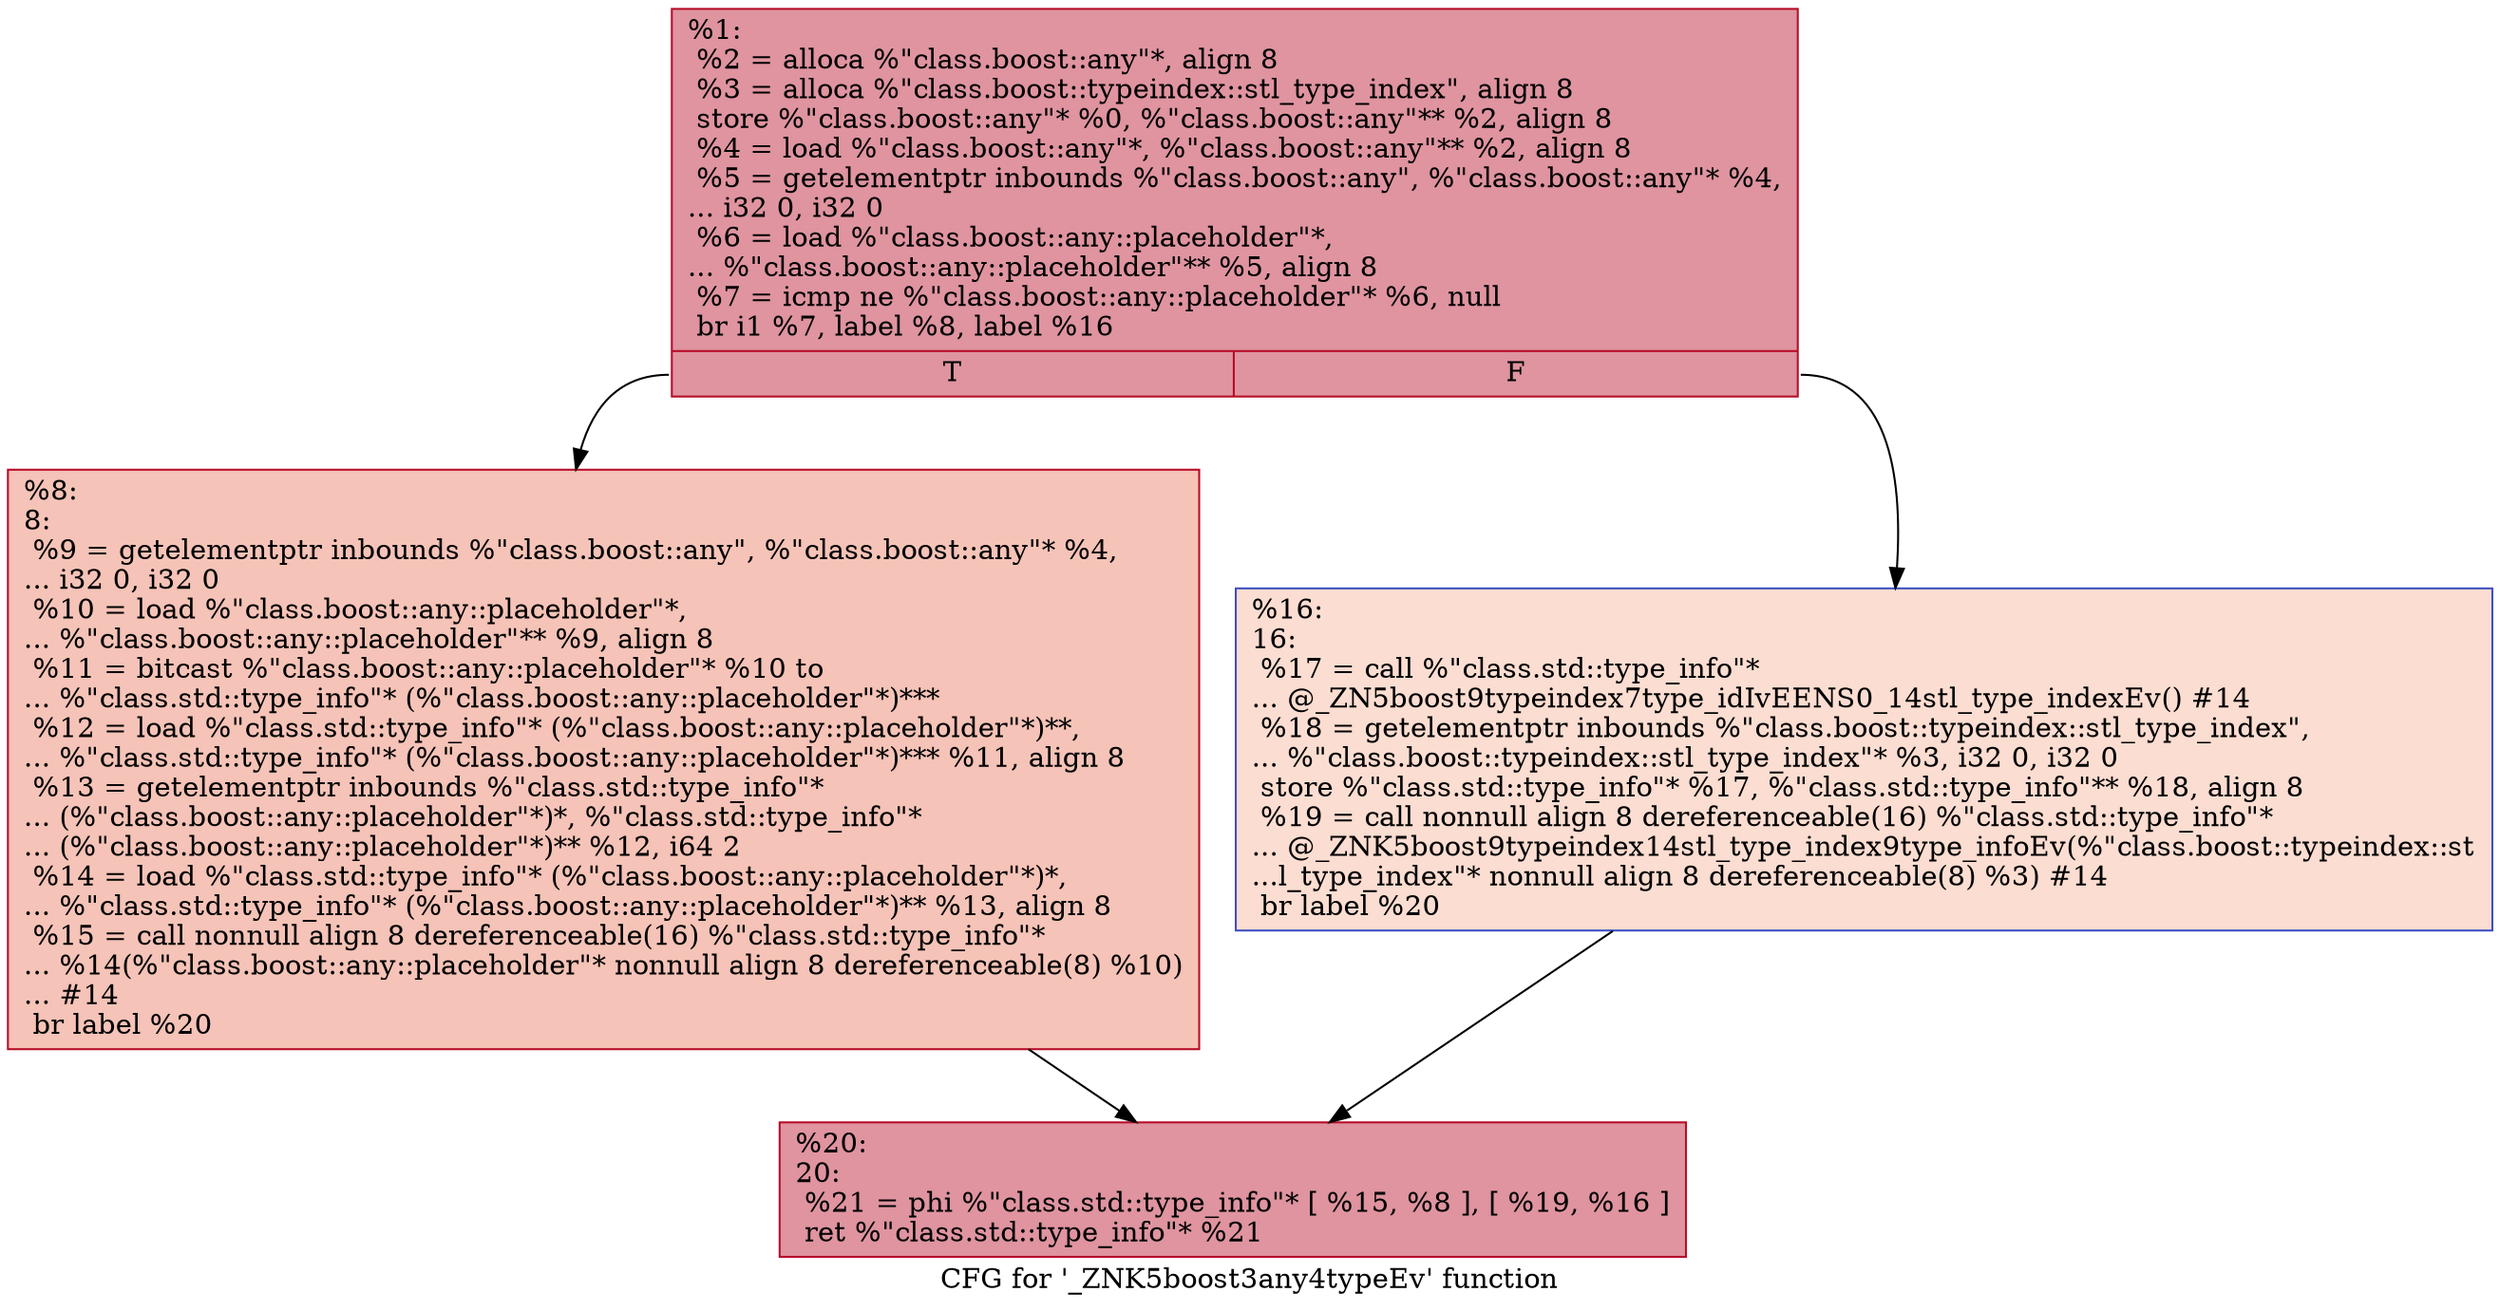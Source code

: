 digraph "CFG for '_ZNK5boost3any4typeEv' function" {
	label="CFG for '_ZNK5boost3any4typeEv' function";

	Node0x55aa9bb5f430 [shape=record,color="#b70d28ff", style=filled, fillcolor="#b70d2870",label="{%1:\l  %2 = alloca %\"class.boost::any\"*, align 8\l  %3 = alloca %\"class.boost::typeindex::stl_type_index\", align 8\l  store %\"class.boost::any\"* %0, %\"class.boost::any\"** %2, align 8\l  %4 = load %\"class.boost::any\"*, %\"class.boost::any\"** %2, align 8\l  %5 = getelementptr inbounds %\"class.boost::any\", %\"class.boost::any\"* %4,\l... i32 0, i32 0\l  %6 = load %\"class.boost::any::placeholder\"*,\l... %\"class.boost::any::placeholder\"** %5, align 8\l  %7 = icmp ne %\"class.boost::any::placeholder\"* %6, null\l  br i1 %7, label %8, label %16\l|{<s0>T|<s1>F}}"];
	Node0x55aa9bb5f430:s0 -> Node0x55aa9bb69100;
	Node0x55aa9bb5f430:s1 -> Node0x55aa9bb69150;
	Node0x55aa9bb69100 [shape=record,color="#b70d28ff", style=filled, fillcolor="#e8765c70",label="{%8:\l8:                                                \l  %9 = getelementptr inbounds %\"class.boost::any\", %\"class.boost::any\"* %4,\l... i32 0, i32 0\l  %10 = load %\"class.boost::any::placeholder\"*,\l... %\"class.boost::any::placeholder\"** %9, align 8\l  %11 = bitcast %\"class.boost::any::placeholder\"* %10 to\l... %\"class.std::type_info\"* (%\"class.boost::any::placeholder\"*)***\l  %12 = load %\"class.std::type_info\"* (%\"class.boost::any::placeholder\"*)**,\l... %\"class.std::type_info\"* (%\"class.boost::any::placeholder\"*)*** %11, align 8\l  %13 = getelementptr inbounds %\"class.std::type_info\"*\l... (%\"class.boost::any::placeholder\"*)*, %\"class.std::type_info\"*\l... (%\"class.boost::any::placeholder\"*)** %12, i64 2\l  %14 = load %\"class.std::type_info\"* (%\"class.boost::any::placeholder\"*)*,\l... %\"class.std::type_info\"* (%\"class.boost::any::placeholder\"*)** %13, align 8\l  %15 = call nonnull align 8 dereferenceable(16) %\"class.std::type_info\"*\l... %14(%\"class.boost::any::placeholder\"* nonnull align 8 dereferenceable(8) %10)\l... #14\l  br label %20\l}"];
	Node0x55aa9bb69100 -> Node0x55aa9bb696a0;
	Node0x55aa9bb69150 [shape=record,color="#3d50c3ff", style=filled, fillcolor="#f7b39670",label="{%16:\l16:                                               \l  %17 = call %\"class.std::type_info\"*\l... @_ZN5boost9typeindex7type_idIvEENS0_14stl_type_indexEv() #14\l  %18 = getelementptr inbounds %\"class.boost::typeindex::stl_type_index\",\l... %\"class.boost::typeindex::stl_type_index\"* %3, i32 0, i32 0\l  store %\"class.std::type_info\"* %17, %\"class.std::type_info\"** %18, align 8\l  %19 = call nonnull align 8 dereferenceable(16) %\"class.std::type_info\"*\l... @_ZNK5boost9typeindex14stl_type_index9type_infoEv(%\"class.boost::typeindex::st\l...l_type_index\"* nonnull align 8 dereferenceable(8) %3) #14\l  br label %20\l}"];
	Node0x55aa9bb69150 -> Node0x55aa9bb696a0;
	Node0x55aa9bb696a0 [shape=record,color="#b70d28ff", style=filled, fillcolor="#b70d2870",label="{%20:\l20:                                               \l  %21 = phi %\"class.std::type_info\"* [ %15, %8 ], [ %19, %16 ]\l  ret %\"class.std::type_info\"* %21\l}"];
}
